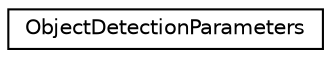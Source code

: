 digraph "Graphical Class Hierarchy"
{
 // LATEX_PDF_SIZE
  edge [fontname="Helvetica",fontsize="10",labelfontname="Helvetica",labelfontsize="10"];
  node [fontname="Helvetica",fontsize="10",shape=record];
  rankdir="LR";
  Node0 [label="ObjectDetectionParameters",height=0.2,width=0.4,color="black", fillcolor="white", style="filled",URL="$structsl_1_1ObjectDetectionParameters.html",tooltip="Sets the object detection parameters."];
}
